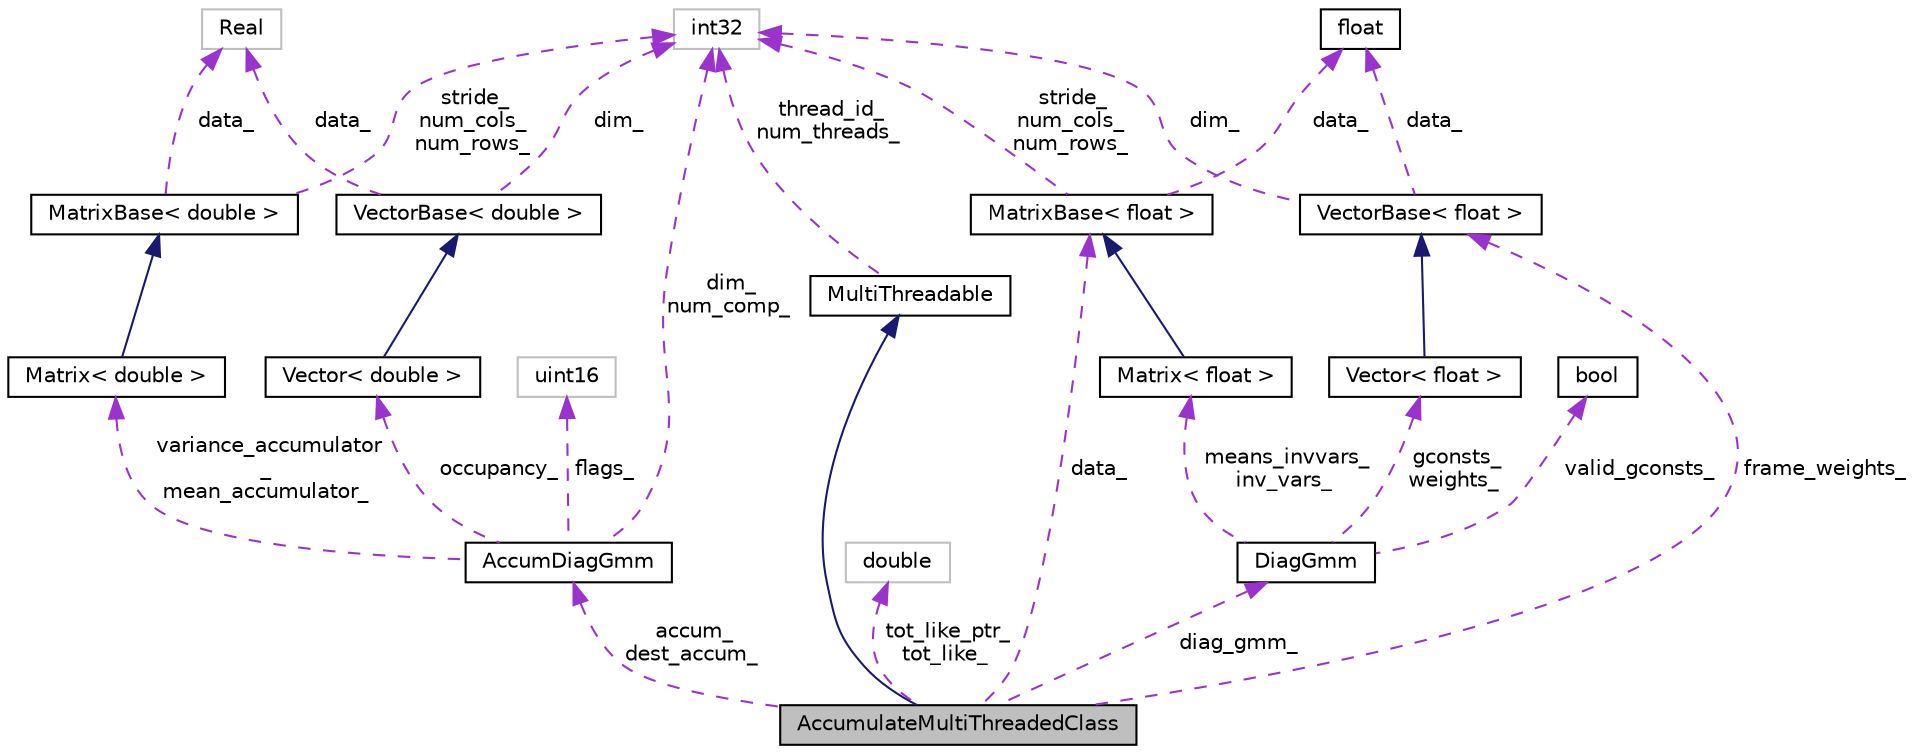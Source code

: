 digraph "AccumulateMultiThreadedClass"
{
  edge [fontname="Helvetica",fontsize="10",labelfontname="Helvetica",labelfontsize="10"];
  node [fontname="Helvetica",fontsize="10",shape=record];
  Node2 [label="AccumulateMultiThreadedClass",height=0.2,width=0.4,color="black", fillcolor="grey75", style="filled", fontcolor="black"];
  Node3 -> Node2 [dir="back",color="midnightblue",fontsize="10",style="solid",fontname="Helvetica"];
  Node3 [label="MultiThreadable",height=0.2,width=0.4,color="black", fillcolor="white", style="filled",URL="$classkaldi_1_1MultiThreadable.html"];
  Node4 -> Node3 [dir="back",color="darkorchid3",fontsize="10",style="dashed",label=" thread_id_\nnum_threads_" ,fontname="Helvetica"];
  Node4 [label="int32",height=0.2,width=0.4,color="grey75", fillcolor="white", style="filled"];
  Node5 -> Node2 [dir="back",color="darkorchid3",fontsize="10",style="dashed",label=" accum_\ndest_accum_" ,fontname="Helvetica"];
  Node5 [label="AccumDiagGmm",height=0.2,width=0.4,color="black", fillcolor="white", style="filled",URL="$classkaldi_1_1AccumDiagGmm.html"];
  Node6 -> Node5 [dir="back",color="darkorchid3",fontsize="10",style="dashed",label=" variance_accumulator\l_\nmean_accumulator_" ,fontname="Helvetica"];
  Node6 [label="Matrix\< double \>",height=0.2,width=0.4,color="black", fillcolor="white", style="filled",URL="$classkaldi_1_1Matrix.html"];
  Node7 -> Node6 [dir="back",color="midnightblue",fontsize="10",style="solid",fontname="Helvetica"];
  Node7 [label="MatrixBase\< double \>",height=0.2,width=0.4,color="black", fillcolor="white", style="filled",URL="$classkaldi_1_1MatrixBase.html",tooltip="Base class which provides matrix operations not involving resizing or allocation. ..."];
  Node8 -> Node7 [dir="back",color="darkorchid3",fontsize="10",style="dashed",label=" data_" ,fontname="Helvetica"];
  Node8 [label="Real",height=0.2,width=0.4,color="grey75", fillcolor="white", style="filled"];
  Node4 -> Node7 [dir="back",color="darkorchid3",fontsize="10",style="dashed",label=" stride_\nnum_cols_\nnum_rows_" ,fontname="Helvetica"];
  Node9 -> Node5 [dir="back",color="darkorchid3",fontsize="10",style="dashed",label=" occupancy_" ,fontname="Helvetica"];
  Node9 [label="Vector\< double \>",height=0.2,width=0.4,color="black", fillcolor="white", style="filled",URL="$classkaldi_1_1Vector.html"];
  Node10 -> Node9 [dir="back",color="midnightblue",fontsize="10",style="solid",fontname="Helvetica"];
  Node10 [label="VectorBase\< double \>",height=0.2,width=0.4,color="black", fillcolor="white", style="filled",URL="$classkaldi_1_1VectorBase.html",tooltip="Provides a vector abstraction class. "];
  Node8 -> Node10 [dir="back",color="darkorchid3",fontsize="10",style="dashed",label=" data_" ,fontname="Helvetica"];
  Node4 -> Node10 [dir="back",color="darkorchid3",fontsize="10",style="dashed",label=" dim_" ,fontname="Helvetica"];
  Node11 -> Node5 [dir="back",color="darkorchid3",fontsize="10",style="dashed",label=" flags_" ,fontname="Helvetica"];
  Node11 [label="uint16",height=0.2,width=0.4,color="grey75", fillcolor="white", style="filled"];
  Node4 -> Node5 [dir="back",color="darkorchid3",fontsize="10",style="dashed",label=" dim_\nnum_comp_" ,fontname="Helvetica"];
  Node12 -> Node2 [dir="back",color="darkorchid3",fontsize="10",style="dashed",label=" tot_like_ptr_\ntot_like_" ,fontname="Helvetica"];
  Node12 [label="double",height=0.2,width=0.4,color="grey75", fillcolor="white", style="filled"];
  Node13 -> Node2 [dir="back",color="darkorchid3",fontsize="10",style="dashed",label=" diag_gmm_" ,fontname="Helvetica"];
  Node13 [label="DiagGmm",height=0.2,width=0.4,color="black", fillcolor="white", style="filled",URL="$classkaldi_1_1DiagGmm.html",tooltip="Definition for Gaussian Mixture Model with diagonal covariances. "];
  Node14 -> Node13 [dir="back",color="darkorchid3",fontsize="10",style="dashed",label=" means_invvars_\ninv_vars_" ,fontname="Helvetica"];
  Node14 [label="Matrix\< float \>",height=0.2,width=0.4,color="black", fillcolor="white", style="filled",URL="$classkaldi_1_1Matrix.html"];
  Node15 -> Node14 [dir="back",color="midnightblue",fontsize="10",style="solid",fontname="Helvetica"];
  Node15 [label="MatrixBase\< float \>",height=0.2,width=0.4,color="black", fillcolor="white", style="filled",URL="$classkaldi_1_1MatrixBase.html"];
  Node16 -> Node15 [dir="back",color="darkorchid3",fontsize="10",style="dashed",label=" data_" ,fontname="Helvetica"];
  Node16 [label="float",height=0.2,width=0.4,color="black", fillcolor="white", style="filled",URL="$classfloat.html"];
  Node4 -> Node15 [dir="back",color="darkorchid3",fontsize="10",style="dashed",label=" stride_\nnum_cols_\nnum_rows_" ,fontname="Helvetica"];
  Node17 -> Node13 [dir="back",color="darkorchid3",fontsize="10",style="dashed",label=" valid_gconsts_" ,fontname="Helvetica"];
  Node17 [label="bool",height=0.2,width=0.4,color="black", fillcolor="white", style="filled",URL="$classbool.html"];
  Node18 -> Node13 [dir="back",color="darkorchid3",fontsize="10",style="dashed",label=" gconsts_\nweights_" ,fontname="Helvetica"];
  Node18 [label="Vector\< float \>",height=0.2,width=0.4,color="black", fillcolor="white", style="filled",URL="$classkaldi_1_1Vector.html"];
  Node19 -> Node18 [dir="back",color="midnightblue",fontsize="10",style="solid",fontname="Helvetica"];
  Node19 [label="VectorBase\< float \>",height=0.2,width=0.4,color="black", fillcolor="white", style="filled",URL="$classkaldi_1_1VectorBase.html"];
  Node16 -> Node19 [dir="back",color="darkorchid3",fontsize="10",style="dashed",label=" data_" ,fontname="Helvetica"];
  Node4 -> Node19 [dir="back",color="darkorchid3",fontsize="10",style="dashed",label=" dim_" ,fontname="Helvetica"];
  Node19 -> Node2 [dir="back",color="darkorchid3",fontsize="10",style="dashed",label=" frame_weights_" ,fontname="Helvetica"];
  Node15 -> Node2 [dir="back",color="darkorchid3",fontsize="10",style="dashed",label=" data_" ,fontname="Helvetica"];
}
